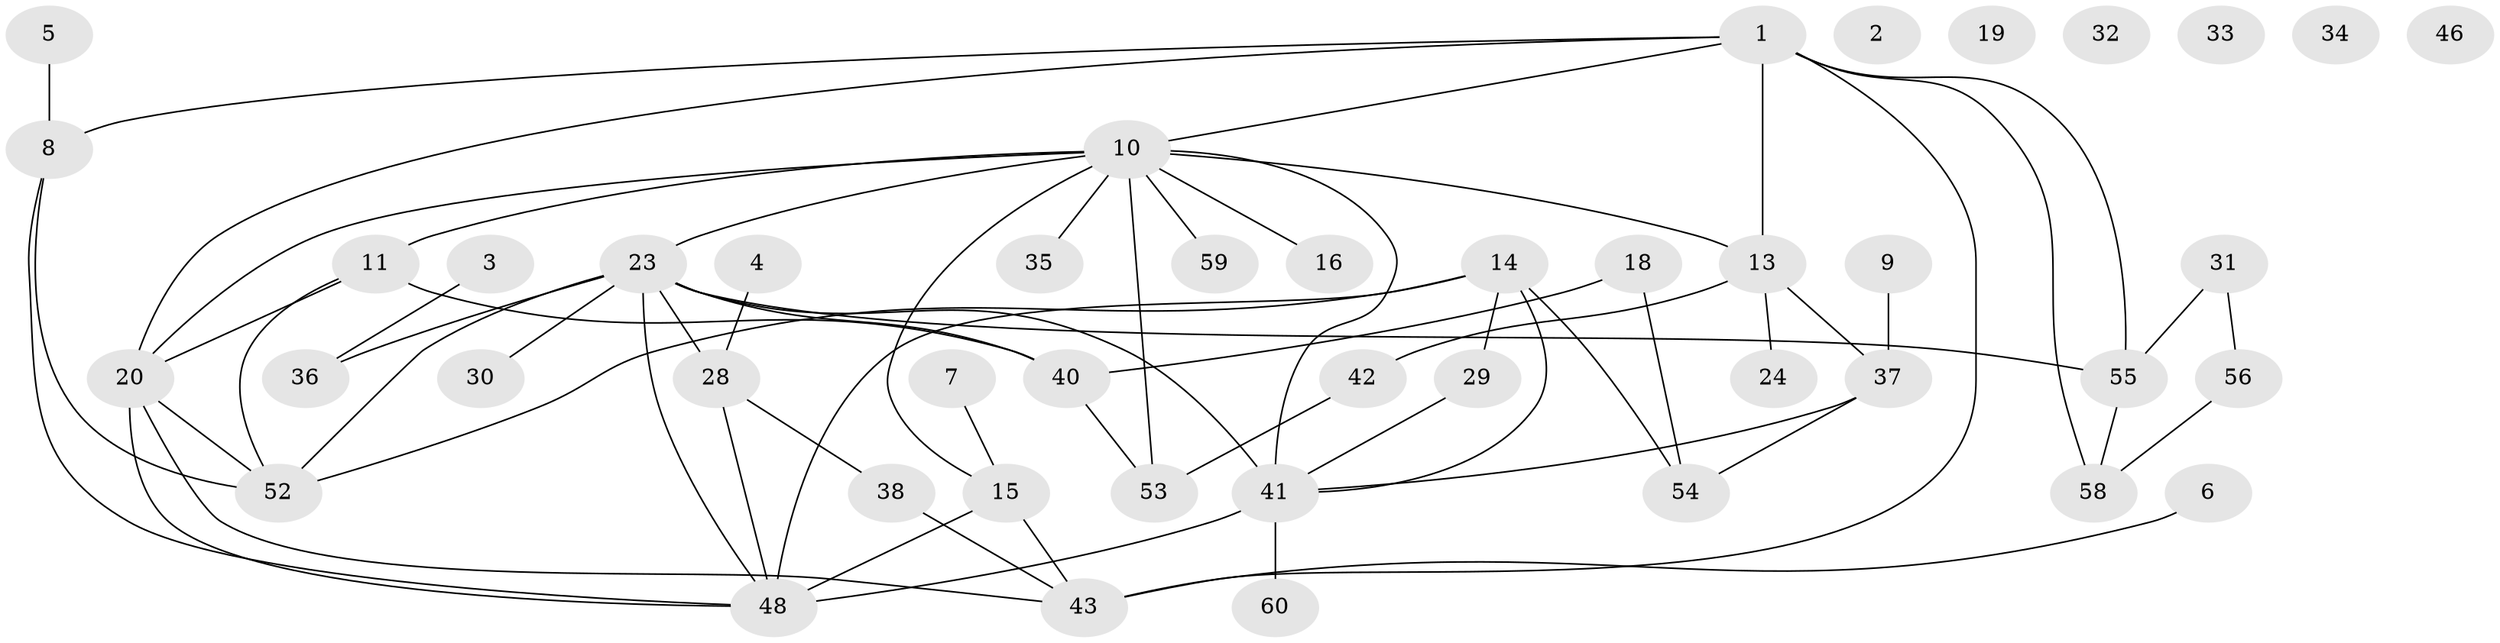 // original degree distribution, {2: 0.22666666666666666, 1: 0.21333333333333335, 5: 0.06666666666666667, 7: 0.013333333333333334, 4: 0.17333333333333334, 0: 0.06666666666666667, 6: 0.05333333333333334, 9: 0.013333333333333334, 3: 0.17333333333333334}
// Generated by graph-tools (version 1.1) at 2025/16/03/04/25 18:16:43]
// undirected, 45 vertices, 65 edges
graph export_dot {
graph [start="1"]
  node [color=gray90,style=filled];
  1 [super="+21+47"];
  2 [super="+26"];
  3;
  4;
  5;
  6;
  7;
  8;
  9 [super="+12"];
  10 [super="+22+51+64+61"];
  11 [super="+25+17"];
  13 [super="+70+49"];
  14 [super="+27"];
  15;
  16;
  18;
  19;
  20 [super="+45"];
  23;
  24;
  28;
  29;
  30;
  31 [super="+57"];
  32;
  33;
  34;
  35;
  36;
  37;
  38;
  40 [super="+63"];
  41 [super="+66"];
  42;
  43;
  46;
  48 [super="+50"];
  52 [super="+62"];
  53;
  54;
  55;
  56;
  58;
  59;
  60;
  1 -- 20;
  1 -- 58;
  1 -- 55;
  1 -- 8 [weight=2];
  1 -- 10;
  1 -- 43 [weight=2];
  1 -- 13 [weight=2];
  3 -- 36;
  4 -- 28;
  5 -- 8;
  6 -- 43;
  7 -- 15;
  8 -- 52;
  8 -- 48;
  9 -- 37;
  10 -- 35;
  10 -- 53 [weight=2];
  10 -- 16;
  10 -- 23;
  10 -- 59;
  10 -- 11 [weight=2];
  10 -- 41;
  10 -- 20;
  10 -- 15;
  10 -- 13;
  11 -- 20;
  11 -- 40;
  11 -- 52;
  13 -- 42;
  13 -- 24;
  13 -- 37;
  14 -- 54;
  14 -- 41;
  14 -- 48;
  14 -- 29;
  14 -- 52;
  15 -- 43;
  15 -- 48;
  18 -- 40;
  18 -- 54;
  20 -- 52;
  20 -- 48;
  20 -- 43;
  23 -- 28;
  23 -- 30;
  23 -- 36;
  23 -- 40;
  23 -- 55;
  23 -- 41;
  23 -- 48;
  23 -- 52;
  28 -- 38;
  28 -- 48;
  29 -- 41;
  31 -- 55;
  31 -- 56;
  37 -- 54;
  37 -- 41;
  38 -- 43;
  40 -- 53 [weight=2];
  41 -- 48 [weight=2];
  41 -- 60;
  42 -- 53;
  55 -- 58;
  56 -- 58;
}
